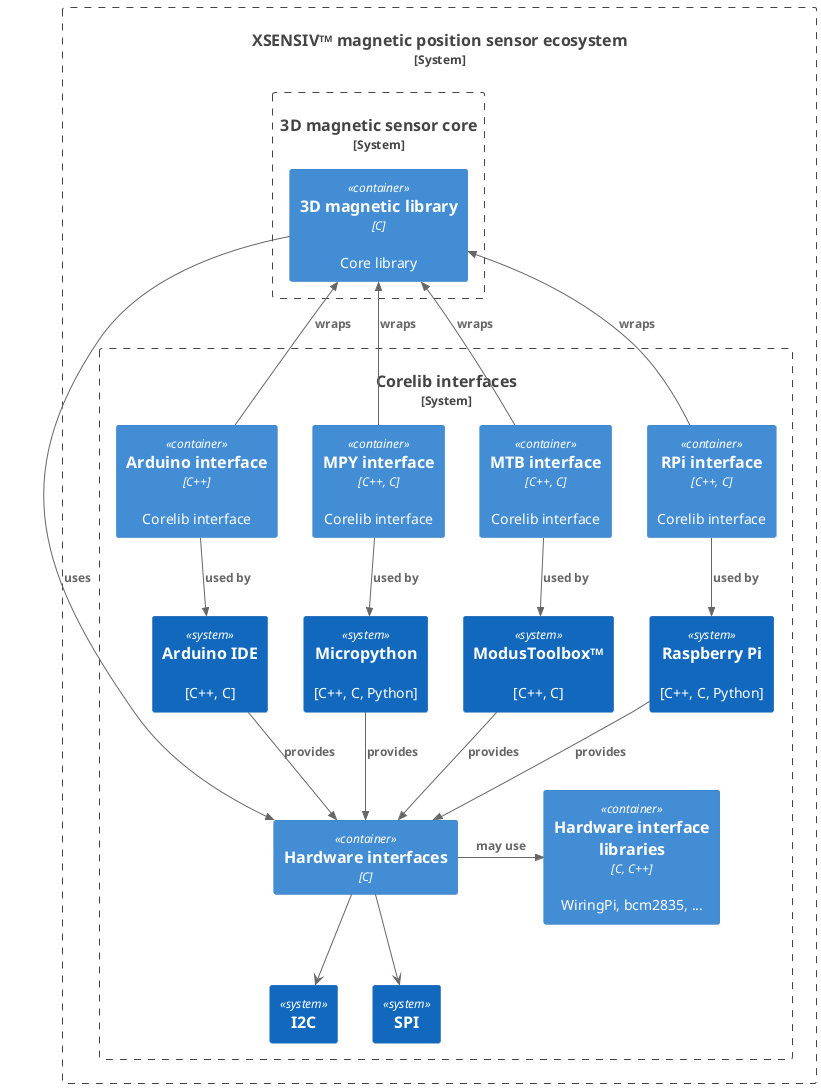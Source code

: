 @startuml 3D Magnetic Library System Diagram Frameworks

    !include <C4/C4_Container>

    System_Boundary(ecosystem, "XSENSIV<sup><size:10>TM</size></sup> magnetic position sensor ecosystem") {

        System_Boundary(wrappers, "Corelib interfaces") {
            Container(arduinoLibrary, "Arduino interface", "C++", "Corelib interface")
            System(arduino, "Arduino IDE", "[C++, C]")
            Rel(arduinoLibrary, arduino, "used by")


            Container(mpyLibrary, "MPY interface", "C++, C", "Corelib interface")
            System(mpy, "Micropython", "[C++, C, Python]")
            Rel(mpyLibrary, mpy, "used by")


            Container(mtbLibrary, "MTB interface", "C++, C", "Corelib interface")
            System(mtb, "ModusToolbox<sup><size:10>TM</size></sup>", "[C++, C]")
            Rel(mtbLibrary, mtb, "used by")


            Container(rpiLibrary, "RPi interface", "C++, C", "Corelib interface")
            System(rpi, "Raspberry Pi", "[C++, C, Python]")
            Rel(rpiLibrary, rpi, "used by")


       
            Container(hwInterfaceLibraries, "Hardware interface libraries", "C, C++", "WiringPi, bcm2835, ...")

            Container(hardwareInterfaces, "Hardware interfaces", "C", "")

            System(I2C, "I2C")
            System(SPI, "SPI")

            Rel(arduino, hardwareInterfaces, "provides")
            Rel(mpy, hardwareInterfaces, "provides")
            Rel(mtb, hardwareInterfaces, "provides")
            Rel(rpi, hardwareInterfaces, "provides")

            Rel_R(hardwareInterfaces, hwInterfaceLibraries, "may use")

            hardwareInterfaces -d-> I2C
            hardwareInterfaces -d-> SPI
            }
 

        System_Boundary(core, "3D magnetic sensor core") {
            Container(coreLibrary, "3D magnetic library", "C", "Core library")

            Rel(coreLibrary, hardwareInterfaces, "uses")
        }

        Rel_U(arduinoLibrary, coreLibrary, "wraps")
        Rel_U(mpyLibrary, coreLibrary, "wraps")
        Rel_U(mtbLibrary, coreLibrary, "wraps")
        Rel_U(rpiLibrary, coreLibrary, "wraps")
    }

@enduml

